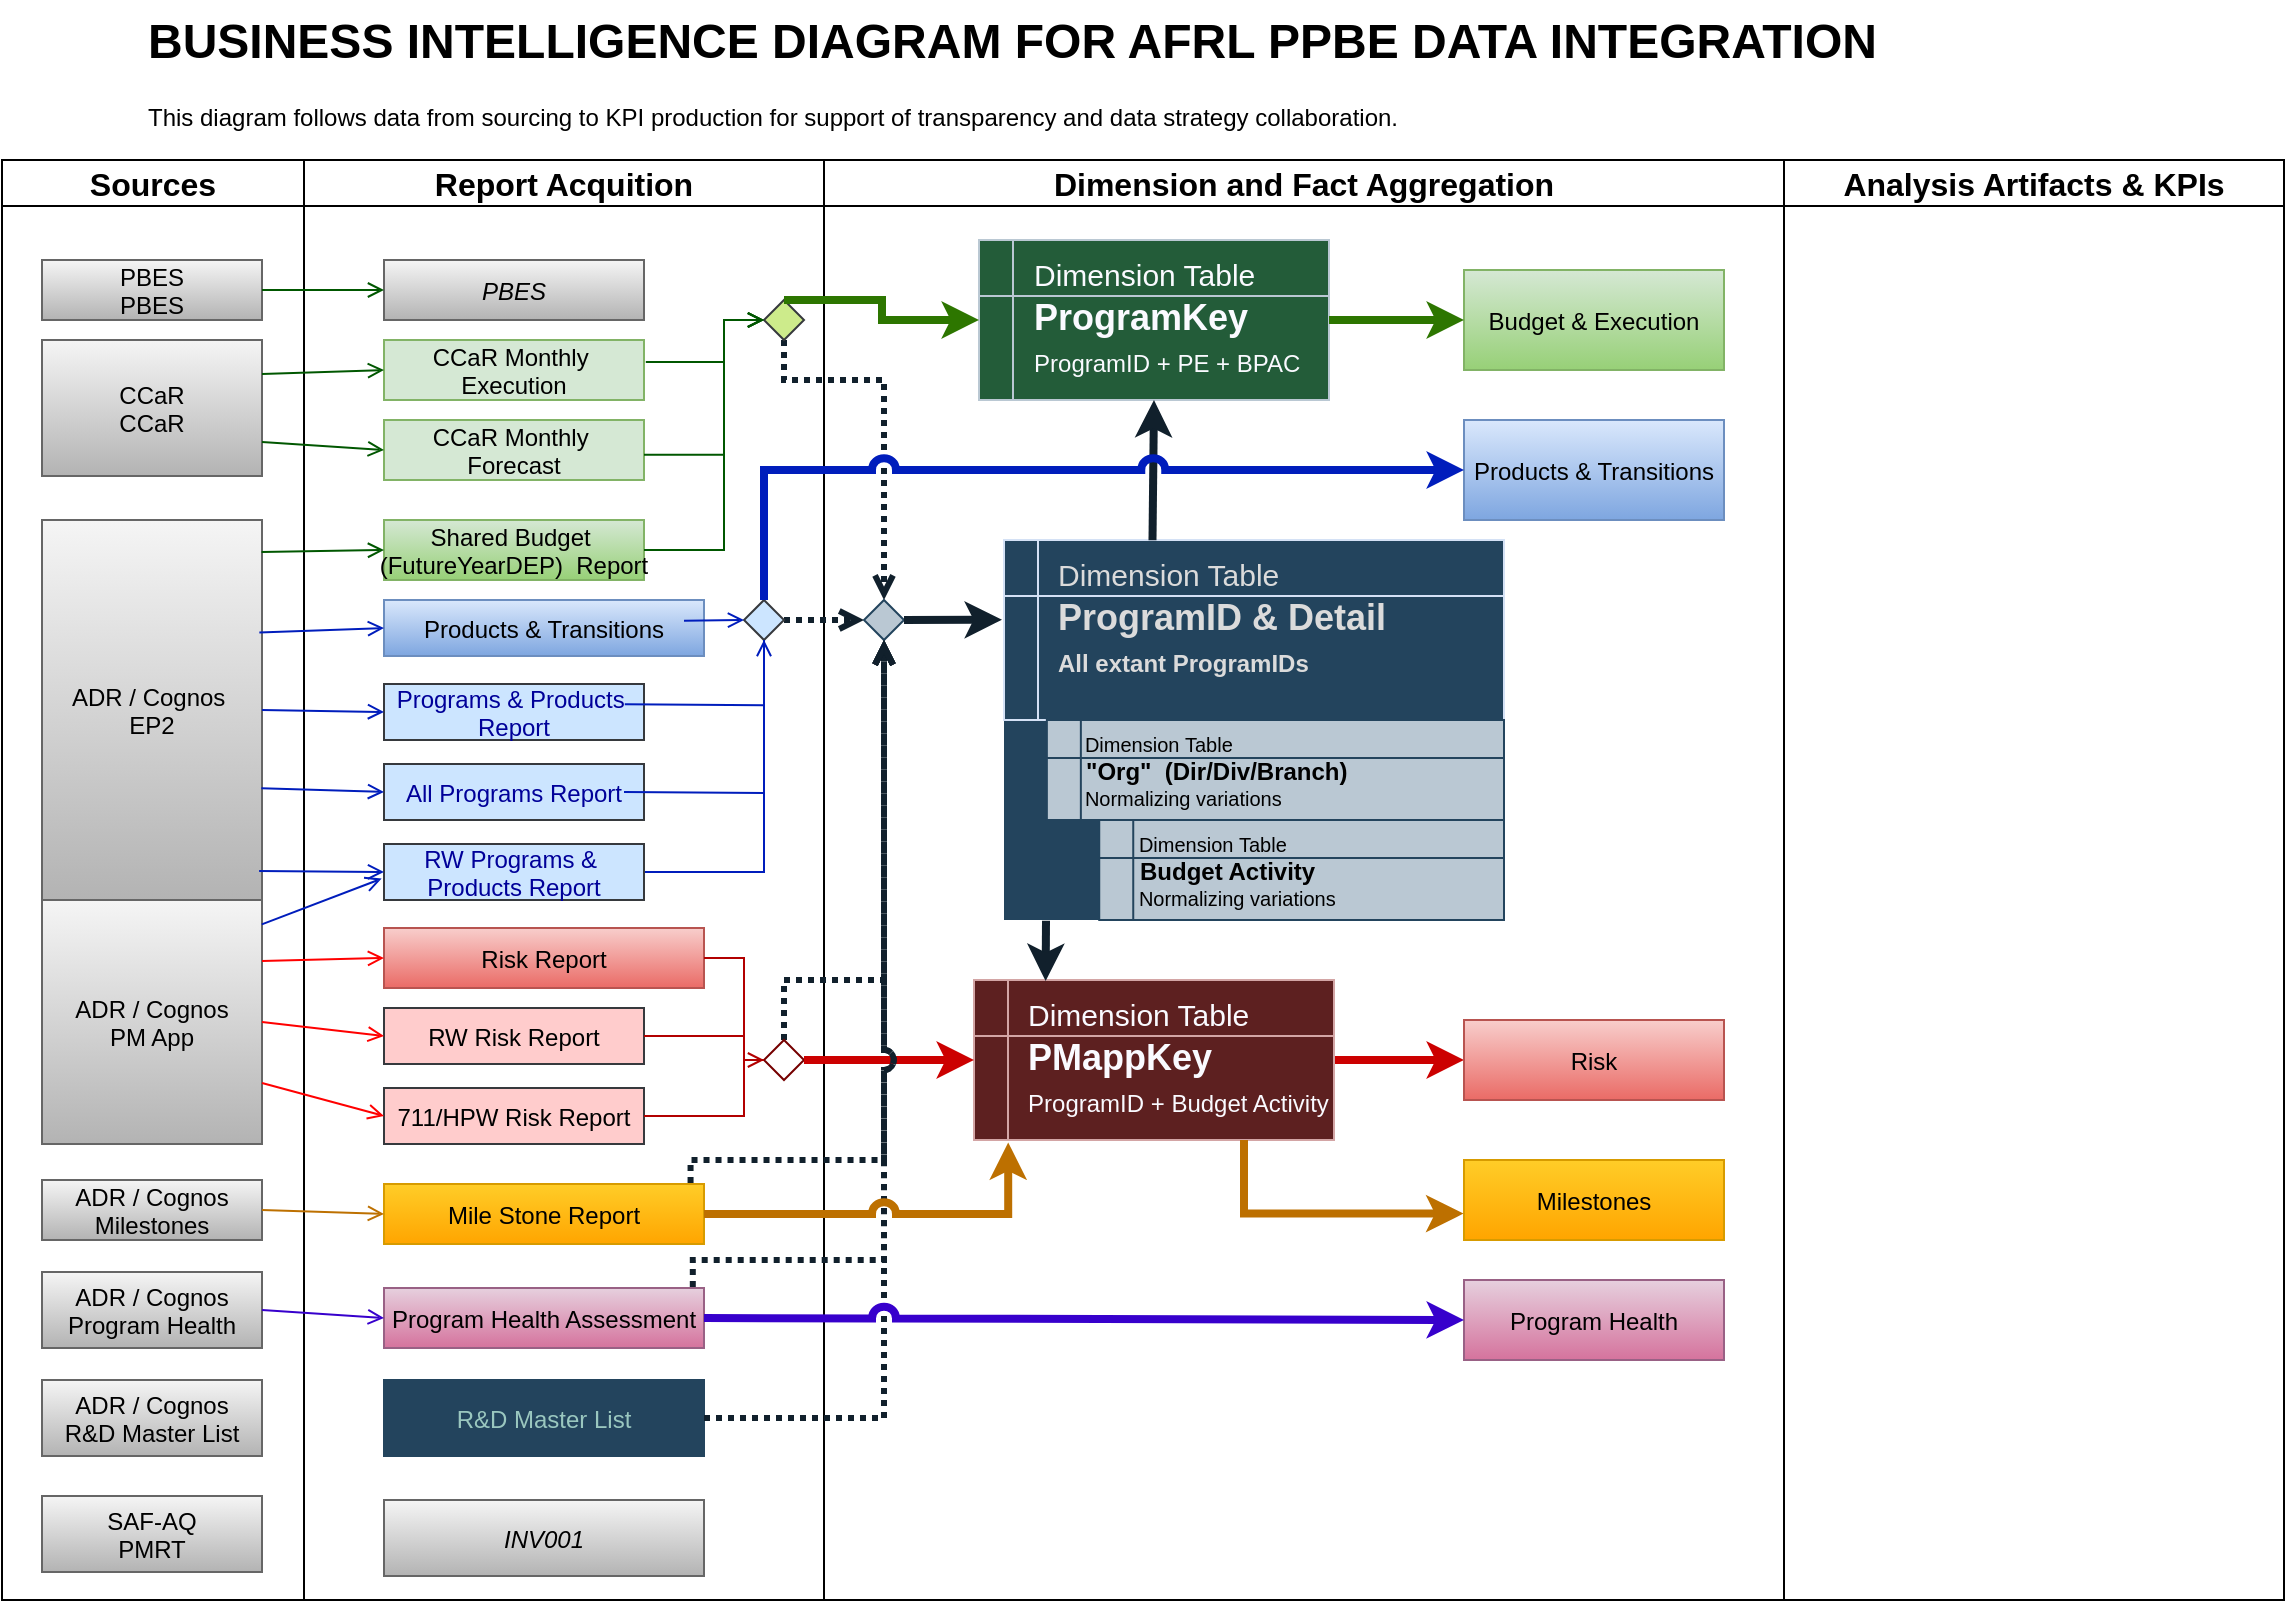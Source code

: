 <mxfile version="24.7.14">
  <diagram name="Page-1" id="e7e014a7-5840-1c2e-5031-d8a46d1fe8dd">
    <mxGraphModel dx="1511" dy="812" grid="1" gridSize="10" guides="1" tooltips="1" connect="1" arrows="1" fold="1" page="1" pageScale="1" pageWidth="1169" pageHeight="826" background="none" math="0" shadow="0">
      <root>
        <mxCell id="0" />
        <mxCell id="1" parent="0" />
        <mxCell id="3" value="Dimension and Fact Aggregation" style="swimlane;whiteSpace=wrap;fontSize=16;" parent="1" vertex="1">
          <mxGeometry x="430" y="90" width="480" height="720" as="geometry" />
        </mxCell>
        <mxCell id="Fj4q3F7yAHKbmUtNdAKV-152" value="Milestones" style="fillColor=#ffcd28;gradientColor=#ffa500;strokeColor=#d79b00;" parent="3" vertex="1">
          <mxGeometry x="320" y="500" width="130" height="40" as="geometry" />
        </mxCell>
        <mxCell id="Fj4q3F7yAHKbmUtNdAKV-154" value="Program Health" style="fillColor=#e6d0de;gradientColor=#d5739d;strokeColor=#996185;" parent="3" vertex="1">
          <mxGeometry x="320" y="560" width="130" height="40" as="geometry" />
        </mxCell>
        <mxCell id="Fj4q3F7yAHKbmUtNdAKV-117" value="&amp;nbsp; &amp;nbsp; &amp;nbsp;&lt;font style=&quot;font-size: 15px;&quot;&gt;Dimension Table&lt;/font&gt;&lt;div style=&quot;font-size: 18px;&quot;&gt;&amp;nbsp; &amp;nbsp; &amp;nbsp;&lt;span style=&quot;background-color: initial;&quot;&gt;&lt;b&gt;ProgramKey&lt;/b&gt;&lt;/span&gt;&lt;/div&gt;&lt;div style=&quot;&quot;&gt;&lt;b style=&quot;font-size: 18px;&quot;&gt;&amp;nbsp; &amp;nbsp; &amp;nbsp;&lt;/b&gt;&lt;font style=&quot;font-size: 12px;&quot;&gt;ProgramID + PE + BPAC&lt;/font&gt;&lt;/div&gt;" style="shape=internalStorage;whiteSpace=wrap;html=1;backgroundOutline=1;fillColor=#235c39;strokeColor=#bac8d3;dx=17;dy=28;align=left;horizontal=1;verticalAlign=top;fontSize=18;fontColor=#FAFAFF;" parent="3" vertex="1">
          <mxGeometry x="77.5" y="40" width="175" height="80" as="geometry" />
        </mxCell>
        <mxCell id="Fj4q3F7yAHKbmUtNdAKV-150" value="Budget &amp; Execution" style="fillColor=#d5e8d4;gradientColor=#97d077;strokeColor=#82b366;" parent="3" vertex="1">
          <mxGeometry x="320" y="55" width="130" height="50" as="geometry" />
        </mxCell>
        <mxCell id="Fj4q3F7yAHKbmUtNdAKV-140" value="" style="endArrow=classic;html=1;rounded=0;strokeWidth=4;fillColor=#60a917;strokeColor=#2D7600;jumpStyle=arc;exitX=1;exitY=0.5;exitDx=0;exitDy=0;entryX=0;entryY=0.5;entryDx=0;entryDy=0;" parent="3" source="Fj4q3F7yAHKbmUtNdAKV-117" target="Fj4q3F7yAHKbmUtNdAKV-150" edge="1">
          <mxGeometry width="50" height="50" relative="1" as="geometry">
            <mxPoint x="60" y="174.24" as="sourcePoint" />
            <mxPoint x="320" y="155" as="targetPoint" />
          </mxGeometry>
        </mxCell>
        <mxCell id="Fj4q3F7yAHKbmUtNdAKV-153" value="Products &amp; Transitions" style="fillColor=#dae8fc;gradientColor=#7ea6e0;strokeColor=#6c8ebf;" parent="3" vertex="1">
          <mxGeometry x="320" y="130" width="130" height="50" as="geometry" />
        </mxCell>
        <mxCell id="Fj4q3F7yAHKbmUtNdAKV-177" value="" style="group" parent="3" vertex="1" connectable="0">
          <mxGeometry x="90" y="190" width="250" height="190" as="geometry" />
        </mxCell>
        <mxCell id="Fj4q3F7yAHKbmUtNdAKV-176" value="" style="rounded=0;whiteSpace=wrap;html=1;strokeColor=none;fillColor=#23445d;" parent="Fj4q3F7yAHKbmUtNdAKV-177" vertex="1">
          <mxGeometry width="250" height="190" as="geometry" />
        </mxCell>
        <mxCell id="Fj4q3F7yAHKbmUtNdAKV-116" value="&amp;nbsp; &amp;nbsp; &amp;nbsp;&lt;font style=&quot;font-size: 15px;&quot;&gt;Dimension Table&lt;/font&gt;&lt;div style=&quot;font-size: 18px;&quot;&gt;&amp;nbsp; &amp;nbsp; &amp;nbsp;&lt;span style=&quot;background-color: initial;&quot;&gt;&lt;b&gt;ProgramID &amp;amp; Detail&amp;nbsp;&lt;/b&gt;&lt;/span&gt;&lt;/div&gt;&lt;div style=&quot;&quot;&gt;&lt;span style=&quot;background-color: initial;&quot;&gt;&lt;b style=&quot;&quot;&gt;&amp;nbsp; &amp;nbsp; &amp;nbsp;&lt;font style=&quot;font-size: 12px;&quot;&gt;All extant ProgramIDs&lt;/font&gt;&lt;/b&gt;&lt;/span&gt;&lt;/div&gt;" style="shape=internalStorage;whiteSpace=wrap;html=1;backgroundOutline=1;fillColor=#23445d;strokeColor=#D4E1F5;dx=17;dy=28;align=left;horizontal=1;verticalAlign=top;fontSize=18;fontColor=#DBDBDB;" parent="Fj4q3F7yAHKbmUtNdAKV-177" vertex="1">
          <mxGeometry width="250" height="90" as="geometry" />
        </mxCell>
        <mxCell id="Fj4q3F7yAHKbmUtNdAKV-145" value="&lt;font style=&quot;font-size: 10px;&quot;&gt;&amp;nbsp; &amp;nbsp; &amp;nbsp; &amp;nbsp;Dimension&amp;nbsp;Table&lt;/font&gt;&lt;div&gt;&lt;div&gt;&lt;span style=&quot;&quot;&gt;&amp;nbsp; &amp;nbsp; &amp;nbsp; &lt;b&gt;&quot;Org&quot;&amp;nbsp; (Dir/Div/Branch)&lt;/b&gt;&lt;br&gt;&lt;/span&gt;&lt;div style=&quot;font-size: 10px;&quot;&gt;&lt;font style=&quot;font-size: 10px;&quot;&gt;&amp;nbsp; &amp;nbsp; &amp;nbsp; &amp;nbsp;Normalizing variations&lt;/font&gt;&lt;/div&gt;&lt;/div&gt;&lt;/div&gt;" style="shape=internalStorage;whiteSpace=wrap;html=1;backgroundOutline=1;fillColor=#bac8d3;strokeColor=#23445d;dx=17;dy=19;align=left;horizontal=1;verticalAlign=top;spacing=0;" parent="Fj4q3F7yAHKbmUtNdAKV-177" vertex="1">
          <mxGeometry x="21.429" y="90" width="228.571" height="50" as="geometry" />
        </mxCell>
        <mxCell id="Fj4q3F7yAHKbmUtNdAKV-175" value="&lt;font style=&quot;font-size: 10px;&quot;&gt;&amp;nbsp; &amp;nbsp; &amp;nbsp; &amp;nbsp;Dimension&amp;nbsp;Table&lt;/font&gt;&lt;div&gt;&lt;div&gt;&lt;span style=&quot;&quot;&gt;&amp;nbsp; &amp;nbsp; &amp;nbsp; &lt;b&gt;Budget Activity&lt;/b&gt;&lt;br&gt;&lt;/span&gt;&lt;div style=&quot;font-size: 10px;&quot;&gt;&lt;font style=&quot;font-size: 10px;&quot;&gt;&amp;nbsp; &amp;nbsp; &amp;nbsp; &amp;nbsp;Normalizing variations&lt;/font&gt;&lt;/div&gt;&lt;/div&gt;&lt;/div&gt;" style="shape=internalStorage;whiteSpace=wrap;html=1;backgroundOutline=1;fillColor=#bac8d3;strokeColor=#23445d;dx=17;dy=19;align=left;horizontal=1;verticalAlign=top;spacing=0;" parent="Fj4q3F7yAHKbmUtNdAKV-177" vertex="1">
          <mxGeometry x="47.619" y="140" width="202.381" height="50" as="geometry" />
        </mxCell>
        <mxCell id="Fj4q3F7yAHKbmUtNdAKV-179" value="" style="endArrow=classic;html=1;rounded=0;exitX=1;exitY=0.5;exitDx=0;exitDy=0;strokeWidth=4;fillColor=#0050ef;strokeColor=#CC0000;jumpStyle=arc;entryX=0;entryY=0.5;entryDx=0;entryDy=0;" parent="3" source="Fj4q3F7yAHKbmUtNdAKV-132" target="Fj4q3F7yAHKbmUtNdAKV-151" edge="1">
          <mxGeometry width="50" height="50" relative="1" as="geometry">
            <mxPoint x="310" y="451" as="sourcePoint" />
            <mxPoint x="300" y="430" as="targetPoint" />
          </mxGeometry>
        </mxCell>
        <mxCell id="Fj4q3F7yAHKbmUtNdAKV-180" value="" style="endArrow=classic;html=1;rounded=0;strokeWidth=4;fillColor=#60a917;strokeColor=#11202C;jumpStyle=arc;exitX=0.297;exitY=0.001;exitDx=0;exitDy=0;entryX=0.5;entryY=1;entryDx=0;entryDy=0;exitPerimeter=0;" parent="3" source="Fj4q3F7yAHKbmUtNdAKV-116" target="Fj4q3F7yAHKbmUtNdAKV-117" edge="1">
          <mxGeometry width="50" height="50" relative="1" as="geometry">
            <mxPoint x="240" y="90" as="sourcePoint" />
            <mxPoint x="330" y="90" as="targetPoint" />
          </mxGeometry>
        </mxCell>
        <mxCell id="Fj4q3F7yAHKbmUtNdAKV-132" value="&amp;nbsp; &amp;nbsp; &amp;nbsp;&lt;font style=&quot;font-size: 15px;&quot;&gt;Dimension Table&lt;/font&gt;&lt;div style=&quot;font-size: 18px;&quot;&gt;&amp;nbsp; &amp;nbsp; &amp;nbsp;&lt;b&gt;PMapp&lt;/b&gt;&lt;span style=&quot;background-color: initial;&quot;&gt;&lt;b&gt;Key&lt;/b&gt;&lt;/span&gt;&lt;/div&gt;&lt;div style=&quot;&quot;&gt;&lt;b style=&quot;font-size: 18px;&quot;&gt;&amp;nbsp; &amp;nbsp; &amp;nbsp;&lt;/b&gt;&lt;font style=&quot;font-size: 12px;&quot;&gt;ProgramID + Budget Activity&lt;/font&gt;&lt;/div&gt;" style="shape=internalStorage;whiteSpace=wrap;html=1;backgroundOutline=1;fillColor=#5D2020;strokeColor=#D3A5A5;dx=17;dy=28;align=left;horizontal=1;verticalAlign=top;fontSize=18;fontColor=#FAFAFF;" parent="3" vertex="1">
          <mxGeometry x="75" y="410" width="180" height="80" as="geometry" />
        </mxCell>
        <mxCell id="Fj4q3F7yAHKbmUtNdAKV-151" value="Risk" style="fillColor=#f8cecc;gradientColor=#ea6b66;strokeColor=#b85450;" parent="3" vertex="1">
          <mxGeometry x="320" y="430" width="130" height="40" as="geometry" />
        </mxCell>
        <mxCell id="Fj4q3F7yAHKbmUtNdAKV-215" value="" style="endArrow=classic;html=1;rounded=0;strokeWidth=4;fillColor=#60a917;strokeColor=#11202C;jumpStyle=arc;exitX=0.084;exitY=1.002;exitDx=0;exitDy=0;entryX=0.199;entryY=0.007;entryDx=0;entryDy=0;entryPerimeter=0;exitPerimeter=0;" parent="3" source="Fj4q3F7yAHKbmUtNdAKV-176" target="Fj4q3F7yAHKbmUtNdAKV-132" edge="1">
          <mxGeometry width="50" height="50" relative="1" as="geometry">
            <mxPoint x="70" y="240" as="sourcePoint" />
            <mxPoint x="99" y="240" as="targetPoint" />
          </mxGeometry>
        </mxCell>
        <mxCell id="Fj4q3F7yAHKbmUtNdAKV-218" value="" style="endArrow=classic;html=1;rounded=0;exitX=0.75;exitY=1;exitDx=0;exitDy=0;strokeWidth=4;fillColor=#f0a30a;strokeColor=#BD7000;entryX=-0.002;entryY=0.67;entryDx=0;entryDy=0;jumpStyle=arc;edgeStyle=orthogonalEdgeStyle;elbow=vertical;entryPerimeter=0;" parent="3" source="Fj4q3F7yAHKbmUtNdAKV-132" target="Fj4q3F7yAHKbmUtNdAKV-152" edge="1">
          <mxGeometry width="50" height="50" relative="1" as="geometry">
            <mxPoint x="140" y="526" as="sourcePoint" />
            <mxPoint x="302" y="490" as="targetPoint" />
          </mxGeometry>
        </mxCell>
        <mxCell id="4" value="Analysis Artifacts &amp; KPIs" style="swimlane;whiteSpace=wrap;fontSize=16;" parent="1" vertex="1">
          <mxGeometry x="910" y="90" width="250" height="720" as="geometry" />
        </mxCell>
        <mxCell id="Fj4q3F7yAHKbmUtNdAKV-53" value="Sources" style="swimlane;whiteSpace=wrap;fontSize=16;" parent="1" vertex="1">
          <mxGeometry x="19" y="90" width="151" height="720" as="geometry" />
        </mxCell>
        <mxCell id="0qAKshBfbLGbxvA9z3j8-20" value="" style="group" vertex="1" connectable="0" parent="Fj4q3F7yAHKbmUtNdAKV-53">
          <mxGeometry x="20" y="50" width="110" height="656" as="geometry" />
        </mxCell>
        <mxCell id="Fj4q3F7yAHKbmUtNdAKV-109" value="ADR / Cognos&#xa;R&amp;D Master List" style="fillColor=#f5f5f5;gradientColor=#b3b3b3;strokeColor=#666666;" parent="0qAKshBfbLGbxvA9z3j8-20" vertex="1">
          <mxGeometry y="560" width="110" height="38" as="geometry" />
        </mxCell>
        <mxCell id="Fj4q3F7yAHKbmUtNdAKV-58" value="PBES&#xa;PBES" style="fillColor=#f5f5f5;gradientColor=#b3b3b3;strokeColor=#666666;" parent="0qAKshBfbLGbxvA9z3j8-20" vertex="1">
          <mxGeometry width="110" height="30" as="geometry" />
        </mxCell>
        <mxCell id="Fj4q3F7yAHKbmUtNdAKV-57" value="CCaR&#xa;CCaR" style="fillColor=#f5f5f5;gradientColor=#b3b3b3;strokeColor=#666666;" parent="0qAKshBfbLGbxvA9z3j8-20" vertex="1">
          <mxGeometry y="40" width="110" height="68" as="geometry" />
        </mxCell>
        <mxCell id="Fj4q3F7yAHKbmUtNdAKV-54" value="ADR / Cognos &#xa;EP2" style="fillColor=#f5f5f5;strokeColor=#666666;gradientColor=#b3b3b3;" parent="0qAKshBfbLGbxvA9z3j8-20" vertex="1">
          <mxGeometry y="130" width="110" height="190" as="geometry" />
        </mxCell>
        <mxCell id="Fj4q3F7yAHKbmUtNdAKV-55" value="ADR / Cognos&#xa;PM App" style="fillColor=#f5f5f5;strokeColor=#666666;gradientColor=#b3b3b3;" parent="0qAKshBfbLGbxvA9z3j8-20" vertex="1">
          <mxGeometry y="320" width="110" height="122" as="geometry" />
        </mxCell>
        <mxCell id="Fj4q3F7yAHKbmUtNdAKV-74" value="ADR / Cognos&#xa;Milestones" style="fillColor=#f5f5f5;strokeColor=#666666;gradientColor=#b3b3b3;" parent="0qAKshBfbLGbxvA9z3j8-20" vertex="1">
          <mxGeometry y="460" width="110" height="30" as="geometry" />
        </mxCell>
        <mxCell id="Fj4q3F7yAHKbmUtNdAKV-56" value="ADR / Cognos&#xa;Program Health" style="fillColor=#f5f5f5;gradientColor=#b3b3b3;strokeColor=#666666;" parent="0qAKshBfbLGbxvA9z3j8-20" vertex="1">
          <mxGeometry y="506" width="110" height="38" as="geometry" />
        </mxCell>
        <mxCell id="Fj4q3F7yAHKbmUtNdAKV-130" value="SAF-AQ&#xa;PMRT" style="fillColor=#f5f5f5;gradientColor=#b3b3b3;strokeColor=#666666;" parent="0qAKshBfbLGbxvA9z3j8-20" vertex="1">
          <mxGeometry y="618" width="110" height="38" as="geometry" />
        </mxCell>
        <mxCell id="2" value="Report Acquition" style="swimlane;whiteSpace=wrap;fontSize=16;" parent="1" vertex="1">
          <mxGeometry x="170" y="90" width="260" height="720" as="geometry" />
        </mxCell>
        <mxCell id="Fj4q3F7yAHKbmUtNdAKV-59" value="Products &amp; Transitions" style="fillColor=#dae8fc;gradientColor=#7ea6e0;strokeColor=#6c8ebf;" parent="2" vertex="1">
          <mxGeometry x="40" y="220" width="160" height="28" as="geometry" />
        </mxCell>
        <mxCell id="Fj4q3F7yAHKbmUtNdAKV-90" value="" style="endArrow=open;strokeColor=#001DBC;endFill=1;rounded=0;exitX=1;exitY=0.5;exitDx=0;exitDy=0;fillColor=#0050ef;edgeStyle=elbowEdgeStyle;entryX=0.5;entryY=1;entryDx=0;entryDy=0;" parent="2" source="Fj4q3F7yAHKbmUtNdAKV-95" edge="1" target="Fj4q3F7yAHKbmUtNdAKV-155">
          <mxGeometry relative="1" as="geometry">
            <mxPoint x="170" y="134" as="sourcePoint" />
            <mxPoint x="240" y="240" as="targetPoint" />
            <Array as="points">
              <mxPoint x="230" y="300" />
            </Array>
          </mxGeometry>
        </mxCell>
        <mxCell id="Fj4q3F7yAHKbmUtNdAKV-76" value="Program Health Assessment" style="fillColor=#e6d0de;gradientColor=#d5739d;strokeColor=#996185;" parent="2" vertex="1">
          <mxGeometry x="40" y="564" width="160" height="30" as="geometry" />
        </mxCell>
        <mxCell id="Fj4q3F7yAHKbmUtNdAKV-65" value="Risk Report" style="fillColor=#f8cecc;gradientColor=#ea6b66;strokeColor=#b85450;" parent="2" vertex="1">
          <mxGeometry x="40" y="384" width="160" height="30" as="geometry" />
        </mxCell>
        <mxCell id="Fj4q3F7yAHKbmUtNdAKV-68" value="RW Risk Report" style="fillColor=#ffcccc;strokeColor=#36393d;" parent="2" vertex="1">
          <mxGeometry x="40" y="424" width="130" height="28" as="geometry" />
        </mxCell>
        <mxCell id="Fj4q3F7yAHKbmUtNdAKV-69" value="711/HPW Risk Report" style="fillColor=#ffcccc;strokeColor=#36393d;" parent="2" vertex="1">
          <mxGeometry x="40" y="464" width="130" height="28" as="geometry" />
        </mxCell>
        <mxCell id="Fj4q3F7yAHKbmUtNdAKV-86" value="Mile Stone Report" style="fillColor=#ffcd28;gradientColor=#ffa500;strokeColor=#d79b00;" parent="2" vertex="1">
          <mxGeometry x="40" y="512" width="160" height="30" as="geometry" />
        </mxCell>
        <mxCell id="Fj4q3F7yAHKbmUtNdAKV-110" value="R&amp;D Master List" style="fillColor=#23445d;strokeColor=#23445d;fontColor=#9AC7BF;" parent="2" vertex="1">
          <mxGeometry x="40" y="610" width="160" height="38" as="geometry" />
        </mxCell>
        <mxCell id="Fj4q3F7yAHKbmUtNdAKV-75" value="Shared Budget &#xa;(FutureYearDEP)  Report" style="fillColor=#d5e8d4;gradientColor=#97d077;strokeColor=#82b366;" parent="2" vertex="1">
          <mxGeometry x="40" y="180" width="130" height="30" as="geometry" />
        </mxCell>
        <mxCell id="Fj4q3F7yAHKbmUtNdAKV-61" value="Programs &amp; Products &#xa;Report" style="fillColor=#cce5ff;strokeColor=#36393d;fontColor=#000099;" parent="2" vertex="1">
          <mxGeometry x="40" y="262" width="130" height="28" as="geometry" />
        </mxCell>
        <mxCell id="Fj4q3F7yAHKbmUtNdAKV-63" value="All Programs Report" style="fillColor=#cce5ff;strokeColor=#36393d;fontColor=#000099;" parent="2" vertex="1">
          <mxGeometry x="40" y="302" width="130" height="28" as="geometry" />
        </mxCell>
        <mxCell id="Fj4q3F7yAHKbmUtNdAKV-95" value="RW Programs &amp; &#xa;Products Report" style="fillColor=#cce5ff;strokeColor=#36393d;fontColor=#000099;" parent="2" vertex="1">
          <mxGeometry x="40" y="342" width="130" height="28" as="geometry" />
        </mxCell>
        <mxCell id="Fj4q3F7yAHKbmUtNdAKV-131" value="INV001" style="fillColor=#f5f5f5;gradientColor=#b3b3b3;strokeColor=#666666;fontStyle=2" parent="2" vertex="1">
          <mxGeometry x="40" y="670" width="160" height="38" as="geometry" />
        </mxCell>
        <mxCell id="Fj4q3F7yAHKbmUtNdAKV-80" value="CCaR Monthly &#xa;Forecast" style="fillColor=#d5e8d4;strokeColor=#82b366;" parent="2" vertex="1">
          <mxGeometry x="40" y="130" width="130" height="30" as="geometry" />
        </mxCell>
        <mxCell id="Fj4q3F7yAHKbmUtNdAKV-79" value="CCaR Monthly &#xa;Execution" style="fillColor=#d5e8d4;strokeColor=#82b366;" parent="2" vertex="1">
          <mxGeometry x="40" y="90" width="130" height="30" as="geometry" />
        </mxCell>
        <mxCell id="Fj4q3F7yAHKbmUtNdAKV-81" value="PBES" style="fillColor=#f5f5f5;strokeColor=#666666;movable=1;resizable=1;rotatable=1;deletable=1;editable=1;locked=0;connectable=1;gradientColor=#b3b3b3;fontStyle=2" parent="2" vertex="1">
          <mxGeometry x="40" y="50" width="130" height="30" as="geometry" />
        </mxCell>
        <mxCell id="Fj4q3F7yAHKbmUtNdAKV-186" value="" style="endArrow=open;strokeColor=#11202c;endFill=1;rounded=0;fillColor=#0050ef;entryX=0.5;entryY=0;entryDx=0;entryDy=0;jumpStyle=arc;edgeStyle=orthogonalEdgeStyle;exitX=0.5;exitY=1;exitDx=0;exitDy=0;strokeWidth=3;dashed=1;dashPattern=1 1;" parent="2" source="Fj4q3F7yAHKbmUtNdAKV-147" target="Fj4q3F7yAHKbmUtNdAKV-185" edge="1">
          <mxGeometry relative="1" as="geometry">
            <mxPoint x="240" y="100" as="sourcePoint" />
            <mxPoint x="310" y="250" as="targetPoint" />
            <Array as="points">
              <mxPoint x="240" y="110" />
              <mxPoint x="290" y="110" />
            </Array>
          </mxGeometry>
        </mxCell>
        <mxCell id="Fj4q3F7yAHKbmUtNdAKV-187" value="" style="endArrow=open;strokeColor=#11202c;endFill=1;rounded=0;fillColor=#0050ef;entryX=0.5;entryY=1;entryDx=0;entryDy=0;jumpStyle=arc;edgeStyle=elbowEdgeStyle;strokeWidth=3;dashed=1;elbow=vertical;dashPattern=1 1;exitX=0.5;exitY=0;exitDx=0;exitDy=0;" parent="2" target="Fj4q3F7yAHKbmUtNdAKV-185" edge="1" source="Fj4q3F7yAHKbmUtNdAKV-157">
          <mxGeometry relative="1" as="geometry">
            <mxPoint x="230" y="440" as="sourcePoint" />
            <mxPoint x="280" y="452" as="targetPoint" />
            <Array as="points">
              <mxPoint x="250" y="410" />
            </Array>
          </mxGeometry>
        </mxCell>
        <mxCell id="Fj4q3F7yAHKbmUtNdAKV-184" value="" style="endArrow=open;strokeColor=#11202c;endFill=1;rounded=0;exitX=1;exitY=0.5;exitDx=0;exitDy=0;fillColor=#0050ef;entryX=0;entryY=0.5;entryDx=0;entryDy=0;jumpStyle=arc;edgeStyle=orthogonalEdgeStyle;strokeWidth=3;dashed=1;dashPattern=1 1;" parent="2" source="Fj4q3F7yAHKbmUtNdAKV-155" target="Fj4q3F7yAHKbmUtNdAKV-185" edge="1">
          <mxGeometry relative="1" as="geometry">
            <mxPoint x="239" y="240" as="sourcePoint" />
            <mxPoint x="269" y="240" as="targetPoint" />
          </mxGeometry>
        </mxCell>
        <mxCell id="Fj4q3F7yAHKbmUtNdAKV-147" value="" style="rhombus;whiteSpace=wrap;html=1;strokeColor=#36393d;fillColor=#cdeb8b;" parent="2" vertex="1">
          <mxGeometry x="230" y="70" width="20" height="20" as="geometry" />
        </mxCell>
        <mxCell id="Fj4q3F7yAHKbmUtNdAKV-138" value="" style="endArrow=open;strokeColor=#005700;endFill=1;rounded=0;exitX=1;exitY=0.581;exitDx=0;exitDy=0;exitPerimeter=0;fillColor=#008a00;edgeStyle=elbowEdgeStyle;entryX=0;entryY=0.5;entryDx=0;entryDy=0;" parent="2" source="Fj4q3F7yAHKbmUtNdAKV-80" target="Fj4q3F7yAHKbmUtNdAKV-147" edge="1">
          <mxGeometry relative="1" as="geometry">
            <mxPoint x="209" y="146" as="sourcePoint" />
            <mxPoint x="259" y="80" as="targetPoint" />
            <Array as="points">
              <mxPoint x="210" y="120" />
            </Array>
          </mxGeometry>
        </mxCell>
        <mxCell id="Fj4q3F7yAHKbmUtNdAKV-157" value="" style="rhombus;whiteSpace=wrap;html=1;fontColor=#0000CC;strokeColor=#750000;" parent="2" vertex="1">
          <mxGeometry x="230" y="440" width="20" height="20" as="geometry" />
        </mxCell>
        <mxCell id="Fj4q3F7yAHKbmUtNdAKV-185" value="" style="rhombus;whiteSpace=wrap;html=1;fontColor=#0000CC;strokeColor=#23445d;fillColor=#bac8d3;strokeWidth=1;" parent="2" vertex="1">
          <mxGeometry x="280" y="220" width="20" height="20" as="geometry" />
        </mxCell>
        <mxCell id="Fj4q3F7yAHKbmUtNdAKV-139" value="" style="endArrow=open;strokeColor=#005700;endFill=1;rounded=0;exitX=1;exitY=0.5;exitDx=0;exitDy=0;fillColor=#008a00;edgeStyle=elbowEdgeStyle;entryX=0;entryY=0.5;entryDx=0;entryDy=0;" parent="2" source="Fj4q3F7yAHKbmUtNdAKV-75" target="Fj4q3F7yAHKbmUtNdAKV-147" edge="1">
          <mxGeometry relative="1" as="geometry">
            <mxPoint x="199" y="166" as="sourcePoint" />
            <mxPoint x="279" y="155" as="targetPoint" />
            <Array as="points">
              <mxPoint x="210" y="140" />
            </Array>
          </mxGeometry>
        </mxCell>
        <mxCell id="Fj4q3F7yAHKbmUtNdAKV-155" value="" style="rhombus;whiteSpace=wrap;html=1;strokeColor=#36393d;fillColor=#cce5ff;" parent="2" vertex="1">
          <mxGeometry x="220" y="220" width="20" height="20" as="geometry" />
        </mxCell>
        <mxCell id="Fj4q3F7yAHKbmUtNdAKV-149" value="" style="endArrow=classic;html=1;rounded=0;strokeWidth=4;fillColor=#60a917;strokeColor=#2D7600;jumpStyle=arc;exitX=0.5;exitY=0;exitDx=0;exitDy=0;entryX=0;entryY=0.5;entryDx=0;entryDy=0;edgeStyle=elbowEdgeStyle;" parent="2" source="Fj4q3F7yAHKbmUtNdAKV-147" edge="1">
          <mxGeometry width="50" height="50" relative="1" as="geometry">
            <mxPoint x="250" y="155" as="sourcePoint" />
            <mxPoint x="337.5" y="80" as="targetPoint" />
          </mxGeometry>
        </mxCell>
        <mxCell id="Fj4q3F7yAHKbmUtNdAKV-158" value="" style="endArrow=classic;html=1;rounded=0;exitX=1;exitY=0.5;exitDx=0;exitDy=0;strokeWidth=4;fillColor=#0050ef;strokeColor=#CC0000;jumpStyle=arc;entryX=0;entryY=0.5;entryDx=0;entryDy=0;" parent="2" source="Fj4q3F7yAHKbmUtNdAKV-157" edge="1">
          <mxGeometry width="50" height="50" relative="1" as="geometry">
            <mxPoint x="260" y="240" as="sourcePoint" />
            <mxPoint x="335" y="450" as="targetPoint" />
          </mxGeometry>
        </mxCell>
        <mxCell id="Fj4q3F7yAHKbmUtNdAKV-191" value="" style="endArrow=classic;html=1;rounded=0;strokeWidth=4;fillColor=#60a917;strokeColor=#11202C;jumpStyle=arc;exitX=1;exitY=0.5;exitDx=0;exitDy=0;entryX=-0.004;entryY=0.443;entryDx=0;entryDy=0;entryPerimeter=0;" parent="2" source="Fj4q3F7yAHKbmUtNdAKV-185" edge="1">
          <mxGeometry width="50" height="50" relative="1" as="geometry">
            <mxPoint x="438" y="200" as="sourcePoint" />
            <mxPoint x="349" y="229.87" as="targetPoint" />
          </mxGeometry>
        </mxCell>
        <mxCell id="Fj4q3F7yAHKbmUtNdAKV-137" value="" style="endArrow=open;strokeColor=#005700;endFill=1;rounded=0;exitX=1.007;exitY=0.367;exitDx=0;exitDy=0;fillColor=#008a00;edgeStyle=elbowEdgeStyle;exitPerimeter=0;entryX=0;entryY=0.5;entryDx=0;entryDy=0;" parent="2" source="Fj4q3F7yAHKbmUtNdAKV-79" target="Fj4q3F7yAHKbmUtNdAKV-147" edge="1">
          <mxGeometry relative="1" as="geometry">
            <mxPoint x="209" y="101" as="sourcePoint" />
            <mxPoint x="269" y="155" as="targetPoint" />
            <Array as="points">
              <mxPoint x="210" y="110" />
            </Array>
          </mxGeometry>
        </mxCell>
        <mxCell id="Fj4q3F7yAHKbmUtNdAKV-93" value="" style="endArrow=none;strokeColor=#001DBC;endFill=0;rounded=0;exitX=1.003;exitY=0.361;exitDx=0;exitDy=0;exitPerimeter=0;fillColor=#0050ef;edgeStyle=orthogonalEdgeStyle;entryX=0.5;entryY=1;entryDx=0;entryDy=0;" parent="2" target="Fj4q3F7yAHKbmUtNdAKV-155" edge="1">
          <mxGeometry relative="1" as="geometry">
            <mxPoint x="160.39" y="272.108" as="sourcePoint" />
            <mxPoint x="180" y="92" as="targetPoint" />
          </mxGeometry>
        </mxCell>
        <mxCell id="Fj4q3F7yAHKbmUtNdAKV-105" value="" style="endArrow=none;strokeColor=#B20000;endFill=0;rounded=0;exitX=1;exitY=0.5;exitDx=0;exitDy=0;fillColor=#e51400;edgeStyle=orthogonalEdgeStyle;entryX=0;entryY=0.5;entryDx=0;entryDy=0;" parent="2" source="Fj4q3F7yAHKbmUtNdAKV-68" target="Fj4q3F7yAHKbmUtNdAKV-157" edge="1">
          <mxGeometry relative="1" as="geometry">
            <mxPoint x="209" y="439.03" as="sourcePoint" />
            <mxPoint x="239" y="420" as="targetPoint" />
            <Array as="points">
              <mxPoint x="220" y="438" />
              <mxPoint x="220" y="450" />
            </Array>
          </mxGeometry>
        </mxCell>
        <mxCell id="Fj4q3F7yAHKbmUtNdAKV-99" value="" style="endArrow=none;strokeColor=#001DBC;endFill=0;rounded=0;exitX=1;exitY=0.5;exitDx=0;exitDy=0;fillColor=#0050ef;edgeStyle=orthogonalEdgeStyle;entryX=0.5;entryY=1;entryDx=0;entryDy=0;" parent="2" target="Fj4q3F7yAHKbmUtNdAKV-155" edge="1">
          <mxGeometry relative="1" as="geometry">
            <mxPoint x="160" y="316" as="sourcePoint" />
            <mxPoint x="180" y="72" as="targetPoint" />
          </mxGeometry>
        </mxCell>
        <mxCell id="Fj4q3F7yAHKbmUtNdAKV-104" value="" style="endArrow=open;strokeColor=#B20000;endFill=1;rounded=0;exitX=1;exitY=0.5;exitDx=0;exitDy=0;fillColor=#e51400;edgeStyle=elbowEdgeStyle;entryX=0;entryY=0.5;entryDx=0;entryDy=0;" parent="2" source="Fj4q3F7yAHKbmUtNdAKV-69" target="Fj4q3F7yAHKbmUtNdAKV-157" edge="1">
          <mxGeometry relative="1" as="geometry">
            <mxPoint x="209" y="519.03" as="sourcePoint" />
            <mxPoint x="228.92" y="414" as="targetPoint" />
            <Array as="points">
              <mxPoint x="220" y="470" />
            </Array>
          </mxGeometry>
        </mxCell>
        <mxCell id="Fj4q3F7yAHKbmUtNdAKV-156" value="" style="endArrow=open;strokeColor=#001DBC;endFill=1;rounded=0;exitX=1;exitY=0.369;exitDx=0;exitDy=0;fillColor=#0050ef;entryX=0;entryY=0.5;entryDx=0;entryDy=0;exitPerimeter=0;" parent="2" target="Fj4q3F7yAHKbmUtNdAKV-155" edge="1">
          <mxGeometry relative="1" as="geometry">
            <mxPoint x="190" y="230.332" as="sourcePoint" />
            <mxPoint x="240" y="250" as="targetPoint" />
          </mxGeometry>
        </mxCell>
        <mxCell id="Fj4q3F7yAHKbmUtNdAKV-182" value="" style="endArrow=none;strokeColor=#B20000;endFill=0;rounded=0;exitX=1;exitY=0.5;exitDx=0;exitDy=0;fillColor=#e51400;edgeStyle=orthogonalEdgeStyle;entryX=0;entryY=0.5;entryDx=0;entryDy=0;" parent="2" source="Fj4q3F7yAHKbmUtNdAKV-65" target="Fj4q3F7yAHKbmUtNdAKV-157" edge="1">
          <mxGeometry relative="1" as="geometry">
            <mxPoint x="219" y="448" as="sourcePoint" />
            <mxPoint x="279" y="430" as="targetPoint" />
            <Array as="points">
              <mxPoint x="220" y="399" />
              <mxPoint x="220" y="450" />
            </Array>
          </mxGeometry>
        </mxCell>
        <mxCell id="Fj4q3F7yAHKbmUtNdAKV-189" value="" style="endArrow=open;strokeColor=#11202c;endFill=1;rounded=0;fillColor=#0050ef;entryX=0.5;entryY=1;entryDx=0;entryDy=0;exitX=0.965;exitY=-0.015;exitDx=0;exitDy=0;jumpStyle=arc;edgeStyle=elbowEdgeStyle;exitPerimeter=0;elbow=vertical;strokeWidth=3;dashed=1;dashPattern=1 1;" parent="2" source="Fj4q3F7yAHKbmUtNdAKV-76" target="Fj4q3F7yAHKbmUtNdAKV-185" edge="1">
          <mxGeometry relative="1" as="geometry">
            <mxPoint x="249" y="537" as="sourcePoint" />
            <mxPoint x="359" y="332" as="targetPoint" />
            <Array as="points">
              <mxPoint x="279" y="550" />
            </Array>
          </mxGeometry>
        </mxCell>
        <mxCell id="Fj4q3F7yAHKbmUtNdAKV-190" value="" style="endArrow=open;strokeColor=#11202c;endFill=1;rounded=0;fillColor=#0050ef;entryX=0.5;entryY=1;entryDx=0;entryDy=0;exitX=1;exitY=0.5;exitDx=0;exitDy=0;jumpStyle=arc;edgeStyle=orthogonalEdgeStyle;strokeWidth=3;dashed=1;dashPattern=1 1;" parent="2" source="Fj4q3F7yAHKbmUtNdAKV-110" target="Fj4q3F7yAHKbmUtNdAKV-185" edge="1">
          <mxGeometry relative="1" as="geometry">
            <mxPoint x="249" y="589" as="sourcePoint" />
            <mxPoint x="369" y="342" as="targetPoint" />
          </mxGeometry>
        </mxCell>
        <mxCell id="Fj4q3F7yAHKbmUtNdAKV-188" value="" style="endArrow=open;strokeColor=#11202c;endFill=1;rounded=0;fillColor=#0050ef;entryX=0.5;entryY=1;entryDx=0;entryDy=0;exitX=0.958;exitY=-0.016;exitDx=0;exitDy=0;jumpStyle=arc;edgeStyle=elbowEdgeStyle;exitPerimeter=0;elbow=vertical;strokeWidth=3;dashed=1;dashPattern=1 1;" parent="2" source="Fj4q3F7yAHKbmUtNdAKV-86" target="Fj4q3F7yAHKbmUtNdAKV-185" edge="1">
          <mxGeometry relative="1" as="geometry">
            <mxPoint x="279" y="512" as="sourcePoint" />
            <mxPoint x="349" y="322" as="targetPoint" />
            <Array as="points">
              <mxPoint x="279" y="500" />
            </Array>
          </mxGeometry>
        </mxCell>
        <mxCell id="Fj4q3F7yAHKbmUtNdAKV-115" value="" style="endArrow=classic;html=1;rounded=0;exitX=0.5;exitY=0;exitDx=0;exitDy=0;strokeWidth=4;fillColor=#0050ef;strokeColor=#001DBC;entryX=0;entryY=0.5;entryDx=0;entryDy=0;jumpStyle=arc;edgeStyle=orthogonalEdgeStyle;" parent="1" source="Fj4q3F7yAHKbmUtNdAKV-155" target="Fj4q3F7yAHKbmUtNdAKV-153" edge="1">
          <mxGeometry width="50" height="50" relative="1" as="geometry">
            <mxPoint x="479" y="240" as="sourcePoint" />
            <mxPoint x="789" y="322.5" as="targetPoint" />
          </mxGeometry>
        </mxCell>
        <mxCell id="Fj4q3F7yAHKbmUtNdAKV-96" value="" style="endArrow=open;strokeColor=#001DBC;endFill=1;rounded=0;exitX=0.987;exitY=0.924;exitDx=0;exitDy=0;fillColor=#0050ef;exitPerimeter=0;entryX=0;entryY=0.5;entryDx=0;entryDy=0;" parent="1" source="Fj4q3F7yAHKbmUtNdAKV-54" target="Fj4q3F7yAHKbmUtNdAKV-95" edge="1">
          <mxGeometry relative="1" as="geometry">
            <mxPoint x="189" y="268" as="sourcePoint" />
            <mxPoint x="229" y="430" as="targetPoint" />
          </mxGeometry>
        </mxCell>
        <mxCell id="Fj4q3F7yAHKbmUtNdAKV-78" value="" style="endArrow=open;strokeColor=#005700;endFill=1;rounded=0;exitX=0.998;exitY=0.084;exitDx=0;exitDy=0;entryX=0;entryY=0.5;entryDx=0;entryDy=0;exitPerimeter=0;fillColor=#008a00;" parent="1" source="Fj4q3F7yAHKbmUtNdAKV-54" target="Fj4q3F7yAHKbmUtNdAKV-75" edge="1">
          <mxGeometry relative="1" as="geometry">
            <mxPoint x="198" y="280" as="sourcePoint" />
            <mxPoint x="259" y="284" as="targetPoint" />
          </mxGeometry>
        </mxCell>
        <mxCell id="Fj4q3F7yAHKbmUtNdAKV-62" value="" style="endArrow=open;strokeColor=#001DBC;endFill=1;rounded=0;entryX=0;entryY=0.5;entryDx=0;entryDy=0;exitX=1;exitY=0.5;exitDx=0;exitDy=0;fillColor=#0050ef;" parent="1" source="Fj4q3F7yAHKbmUtNdAKV-54" target="Fj4q3F7yAHKbmUtNdAKV-61" edge="1">
          <mxGeometry relative="1" as="geometry">
            <mxPoint x="189" y="217" as="sourcePoint" />
            <mxPoint x="259" y="228" as="targetPoint" />
          </mxGeometry>
        </mxCell>
        <mxCell id="20" value="" style="endArrow=open;strokeColor=#001DBC;endFill=1;rounded=0;exitX=0.988;exitY=0.296;exitDx=0;exitDy=0;entryX=0;entryY=0.5;entryDx=0;entryDy=0;exitPerimeter=0;fillColor=#0050ef;" parent="1" source="Fj4q3F7yAHKbmUtNdAKV-54" target="Fj4q3F7yAHKbmUtNdAKV-59" edge="1">
          <mxGeometry relative="1" as="geometry">
            <mxPoint x="379" y="488" as="sourcePoint" />
          </mxGeometry>
        </mxCell>
        <mxCell id="Fj4q3F7yAHKbmUtNdAKV-64" value="" style="endArrow=open;strokeColor=#001DBC;endFill=1;rounded=0;exitX=0.997;exitY=0.706;exitDx=0;exitDy=0;entryX=0;entryY=0.5;entryDx=0;entryDy=0;fillColor=#0050ef;exitPerimeter=0;" parent="1" source="Fj4q3F7yAHKbmUtNdAKV-54" target="Fj4q3F7yAHKbmUtNdAKV-63" edge="1">
          <mxGeometry relative="1" as="geometry">
            <mxPoint x="199" y="271" as="sourcePoint" />
            <mxPoint x="259" y="272" as="targetPoint" />
          </mxGeometry>
        </mxCell>
        <mxCell id="Fj4q3F7yAHKbmUtNdAKV-66" value="" style="endArrow=open;strokeColor=#FF0000;endFill=1;rounded=0;exitX=1;exitY=0.25;exitDx=0;exitDy=0;entryX=0;entryY=0.5;entryDx=0;entryDy=0;" parent="1" source="Fj4q3F7yAHKbmUtNdAKV-55" target="Fj4q3F7yAHKbmUtNdAKV-65" edge="1">
          <mxGeometry relative="1" as="geometry">
            <mxPoint x="199" y="340" as="sourcePoint" />
            <mxPoint x="259" y="396" as="targetPoint" />
          </mxGeometry>
        </mxCell>
        <mxCell id="Fj4q3F7yAHKbmUtNdAKV-72" value="" style="endArrow=open;strokeColor=#FF0000;endFill=1;rounded=0;exitX=1;exitY=0.5;exitDx=0;exitDy=0;entryX=0;entryY=0.5;entryDx=0;entryDy=0;" parent="1" source="Fj4q3F7yAHKbmUtNdAKV-55" target="Fj4q3F7yAHKbmUtNdAKV-68" edge="1">
          <mxGeometry relative="1" as="geometry">
            <mxPoint x="199" y="363" as="sourcePoint" />
            <mxPoint x="259" y="317" as="targetPoint" />
          </mxGeometry>
        </mxCell>
        <mxCell id="Fj4q3F7yAHKbmUtNdAKV-73" value="" style="endArrow=open;strokeColor=#FF0000;endFill=1;rounded=0;exitX=1;exitY=0.75;exitDx=0;exitDy=0;entryX=0;entryY=0.5;entryDx=0;entryDy=0;" parent="1" source="Fj4q3F7yAHKbmUtNdAKV-55" target="Fj4q3F7yAHKbmUtNdAKV-69" edge="1">
          <mxGeometry relative="1" as="geometry">
            <mxPoint x="199" y="375" as="sourcePoint" />
            <mxPoint x="259" y="357" as="targetPoint" />
          </mxGeometry>
        </mxCell>
        <mxCell id="Fj4q3F7yAHKbmUtNdAKV-97" value="" style="endArrow=open;strokeColor=#001DBC;endFill=1;rounded=0;exitX=0.999;exitY=0.1;exitDx=0;exitDy=0;exitPerimeter=0;fillColor=#0050ef;entryX=-0.009;entryY=0.618;entryDx=0;entryDy=0;entryPerimeter=0;" parent="1" source="Fj4q3F7yAHKbmUtNdAKV-55" target="Fj4q3F7yAHKbmUtNdAKV-95" edge="1">
          <mxGeometry relative="1" as="geometry">
            <mxPoint x="209" y="344" as="sourcePoint" />
            <mxPoint x="229" y="280" as="targetPoint" />
          </mxGeometry>
        </mxCell>
        <mxCell id="Fj4q3F7yAHKbmUtNdAKV-88" value="" style="endArrow=open;strokeColor=#BD7000;endFill=1;rounded=0;exitX=1;exitY=0.5;exitDx=0;exitDy=0;entryX=0;entryY=0.5;entryDx=0;entryDy=0;fillColor=#f0a30a;" parent="1" source="Fj4q3F7yAHKbmUtNdAKV-74" target="Fj4q3F7yAHKbmUtNdAKV-86" edge="1">
          <mxGeometry relative="1" as="geometry">
            <mxPoint x="199" y="565" as="sourcePoint" />
            <mxPoint x="259" y="578" as="targetPoint" />
          </mxGeometry>
        </mxCell>
        <mxCell id="Fj4q3F7yAHKbmUtNdAKV-89" value="" style="endArrow=open;strokeColor=#3700CC;endFill=1;rounded=0;exitX=1;exitY=0.5;exitDx=0;exitDy=0;entryX=0;entryY=0.5;entryDx=0;entryDy=0;fillColor=#6a00ff;" parent="1" source="Fj4q3F7yAHKbmUtNdAKV-56" target="Fj4q3F7yAHKbmUtNdAKV-76" edge="1">
          <mxGeometry relative="1" as="geometry">
            <mxPoint x="189" y="662" as="sourcePoint" />
            <mxPoint x="249" y="664" as="targetPoint" />
          </mxGeometry>
        </mxCell>
        <mxCell id="Fj4q3F7yAHKbmUtNdAKV-85" value="" style="endArrow=open;strokeColor=#005700;endFill=1;rounded=0;exitX=1;exitY=0.75;exitDx=0;exitDy=0;fillColor=#008a00;entryX=0;entryY=0.5;entryDx=0;entryDy=0;" parent="1" source="Fj4q3F7yAHKbmUtNdAKV-57" target="Fj4q3F7yAHKbmUtNdAKV-80" edge="1">
          <mxGeometry relative="1" as="geometry">
            <mxPoint x="169" y="181" as="sourcePoint" />
            <mxPoint x="229" y="200" as="targetPoint" />
          </mxGeometry>
        </mxCell>
        <mxCell id="Fj4q3F7yAHKbmUtNdAKV-84" value="" style="endArrow=open;strokeColor=#005700;endFill=1;rounded=0;exitX=1;exitY=0.25;exitDx=0;exitDy=0;fillColor=#008a00;entryX=0;entryY=0.5;entryDx=0;entryDy=0;" parent="1" source="Fj4q3F7yAHKbmUtNdAKV-57" target="Fj4q3F7yAHKbmUtNdAKV-79" edge="1">
          <mxGeometry relative="1" as="geometry">
            <mxPoint x="169" y="165.5" as="sourcePoint" />
            <mxPoint x="228" y="170" as="targetPoint" />
          </mxGeometry>
        </mxCell>
        <mxCell id="Fj4q3F7yAHKbmUtNdAKV-143" value="" style="endArrow=classic;html=1;rounded=0;exitX=1;exitY=0.5;exitDx=0;exitDy=0;strokeWidth=4;fillColor=#f0a30a;strokeColor=#BD7000;entryX=0.095;entryY=1.015;entryDx=0;entryDy=0;jumpStyle=arc;entryPerimeter=0;edgeStyle=orthogonalEdgeStyle;elbow=vertical;" parent="1" source="Fj4q3F7yAHKbmUtNdAKV-86" target="Fj4q3F7yAHKbmUtNdAKV-132" edge="1">
          <mxGeometry width="50" height="50" relative="1" as="geometry">
            <mxPoint x="409" y="620" as="sourcePoint" />
            <mxPoint x="789" y="555" as="targetPoint" />
          </mxGeometry>
        </mxCell>
        <mxCell id="Fj4q3F7yAHKbmUtNdAKV-82" value="" style="endArrow=open;strokeColor=#005700;endFill=1;rounded=0;exitX=1;exitY=0.5;exitDx=0;exitDy=0;entryX=0;entryY=0.5;entryDx=0;entryDy=0;fillColor=#008a00;" parent="1" source="Fj4q3F7yAHKbmUtNdAKV-58" target="Fj4q3F7yAHKbmUtNdAKV-81" edge="1">
          <mxGeometry relative="1" as="geometry">
            <mxPoint x="177" y="42" as="sourcePoint" />
            <mxPoint x="229" y="155" as="targetPoint" />
          </mxGeometry>
        </mxCell>
        <mxCell id="Fj4q3F7yAHKbmUtNdAKV-141" value="" style="endArrow=classic;html=1;rounded=0;exitX=1;exitY=0.5;exitDx=0;exitDy=0;strokeWidth=4;fillColor=#6a00ff;strokeColor=#3700CC;entryX=0;entryY=0.5;entryDx=0;entryDy=0;jumpStyle=arc;" parent="1" source="Fj4q3F7yAHKbmUtNdAKV-76" target="Fj4q3F7yAHKbmUtNdAKV-154" edge="1">
          <mxGeometry width="50" height="50" relative="1" as="geometry">
            <mxPoint x="419" y="671" as="sourcePoint" />
            <mxPoint x="788.74" y="698.55" as="targetPoint" />
          </mxGeometry>
        </mxCell>
        <mxCell id="Fj4q3F7yAHKbmUtNdAKV-219" value="&lt;h1 style=&quot;margin-top: 0px;&quot;&gt;BUSINESS INTELLIGENCE DIAGRAM FOR AFRL PPBE DATA INTEGRATION&amp;nbsp;&lt;/h1&gt;&lt;p&gt;This diagram follows data from sourcing to KPI production for support of transparency and data strategy collaboration.&lt;/p&gt;" style="text;html=1;whiteSpace=wrap;overflow=hidden;rounded=0;" parent="1" vertex="1">
          <mxGeometry x="90" y="10" width="930" height="70" as="geometry" />
        </mxCell>
      </root>
    </mxGraphModel>
  </diagram>
</mxfile>
